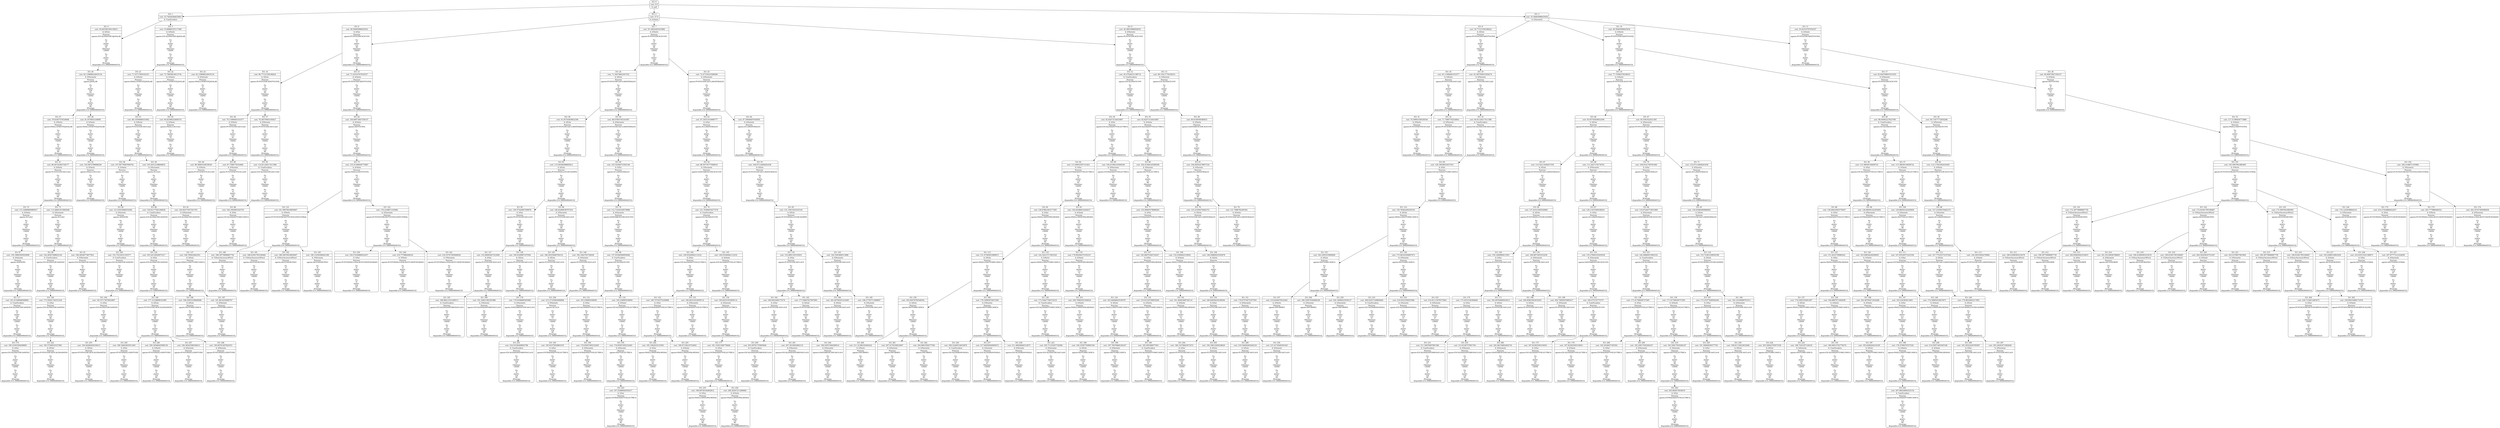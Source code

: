 digraph g {
node [shape = Mrecord];
nodo0[label="{EO: 0|cost: 0.0|A: null}"]
nodo1[label="{EO: 1|cost: 25.74456264653803|A: UsarEscalera}"]
nodo4[label="{EO: 4|cost: 50.843582160130815|A: IrEste|Posicion\nagente:ESCALERACERCAJAVALAB\n\nEn\nel\npunto:\n128\n64\n2
Destino:\nCIDISI\n\nEn\nel\npunto:\n124\n60\n3
Energia\ndisponible:214.39668498440332
}"]
nodo20[label="{EO: 20|cost: 62.129898224935154|A: IrNoroeste|Posicion\nagente:JAVALAB\n\nEn\nel\npunto:\n128\n63\n2
Destino:\nCIDISI\n\nEn\nel\npunto:\n124\n60\n3
Energia\ndisponible:214.39668498440332
}"]
nodo27[label="{EO: 27|cost: 79.81847576538466|A: IrNorte|Posicion\nagente:PASILLOFRENTEJAVALAB\n\nEn\nel\npunto:\n131\n64\n2
Destino:\nCIDISI\n\nEn\nel\npunto:\n124\n60\n3
Energia\ndisponible:214.39668498440332
}"]
nodo51[label="{EO: 51|cost: 96.40724383729177|A: IrNorte|Posicion\nagente:PUNTOCERCAAULA22\n\nEn\nel\npunto:\n136\n64\n2
Destino:\nCIDISI\n\nEn\nel\npunto:\n124\n60\n3
Energia\ndisponible:214.39668498440332
}"]
nodo72[label="{EO: 72|cost: 115.32899804985817|A: IrOeste|Posicion\nagente:AULA22\n\nEn\nel\npunto:\n138\n63\n2
Destino:\nCIDISI\n\nEn\nel\npunto:\n124\n60\n3
Energia\ndisponible:214.39668498440332
}"]
nodo97[label="{EO: 97|cost: 130.19683565930498|A: IrSureste|Posicion\nagente:ANEXOISI\n\nEn\nel\npunto:\n137\n67\n2
Destino:\nCIDISI\n\nEn\nel\npunto:\n124\n60\n3
Energia\ndisponible:214.39668498440332
}"]
nodo117[label="{EO: 117|cost: 161.01348948569694|A: UsarEscalera|Posicion\nagente:ESCALERACERCAANEXO\n\nEn\nel\npunto:\n136\n66\n2
Destino:\nCIDISI\n\nEn\nel\npunto:\n124\n60\n3
Energia\ndisponible:214.39668498440332
}"]
nodo179[label="{EO: 179|cost: 190.23303394298983|A: IrSur|Posicion\nagente:ESCALERACERCAANEXO\n\nEn\nel\npunto:\n133\n66\n3
Destino:\nCIDISI\n\nEn\nel\npunto:\n124\n60\n3
Energia\ndisponible:214.39668498440332
}"]

nodo117 -> nodo179;

nodo97 -> nodo117;

nodo72 -> nodo97;

nodo51 -> nodo72;
nodo73[label="{EO: 73|cost: 113.46641915982948|A: IrSuroeste|Posicion\nagente:AULA22\n\nEn\nel\npunto:\n138\n63\n2
Destino:\nCIDISI\n\nEn\nel\npunto:\n124\n60\n3
Energia\ndisponible:214.39668498440332
}"]
nodo90[label="{EO: 90|cost: 144.28307298622144|A: UsarEscalera|Posicion\nagente:ESCALERACERCAANEXO\n\nEn\nel\npunto:\n136\n66\n2
Destino:\nCIDISI\n\nEn\nel\npunto:\n124\n60\n3
Energia\ndisponible:214.39668498440332
}"]
nodo140[label="{EO: 140|cost: 173.50261744351434|A: IrSur|Posicion\nagente:ESCALERACERCAANEXO\n\nEn\nel\npunto:\n133\n66\n3
Destino:\nCIDISI\n\nEn\nel\npunto:\n124\n60\n3
Energia\ndisponible:214.39668498440332
}"]
nodo222[label="{EO: 222|cost: 185.57368525537981|A: IrEste|Posicion\nagente:PUNTOCERCAESCALERAANEXO\n\nEn\nel\npunto:\n131\n66\n3
Destino:\nCIDISI\n\nEn\nel\npunto:\n124\n60\n3
Energia\ndisponible:214.39668498440332
}"]

nodo140 -> nodo222;

nodo90 -> nodo140;

nodo73 -> nodo90;
nodo91[label="{EO: 91|cost: 148.26506774677821|A: IrNoroeste|Posicion\nagente:ESCALERACERCAANEXO\n\nEn\nel\npunto:\n136\n66\n2
Destino:\nCIDISI\n\nEn\nel\npunto:\n124\n60\n3
Energia\ndisponible:214.39668498440332
}"]

nodo73 -> nodo91;

nodo51 -> nodo73;

nodo27 -> nodo51;

nodo20 -> nodo27;
nodo28[label="{EO: 28|cost: 81.0578933338985|A: IrOeste|Posicion\nagente:PASILLOFRENTEJAVALAB\n\nEn\nel\npunto:\n131\n64\n2
Destino:\nCIDISI\n\nEn\nel\npunto:\n124\n60\n3
Energia\ndisponible:214.39668498440332
}"]
nodo52[label="{EO: 52|cost: 103.0872796998249|A: IrOeste|Posicion\nagente:PASILLOAULA21\n\nEn\nel\npunto:\n132\n70\n2
Destino:\nCIDISI\n\nEn\nel\npunto:\n124\n60\n3
Energia\ndisponible:214.39668498440332
}"]

nodo28 -> nodo52;

nodo20 -> nodo28;

nodo4 -> nodo20;

nodo1 -> nodo4;
nodo5[label="{EO: 5|cost: 53.86860105117399|A: IrNorte|Posicion\nagente:ESCALERACERCAJAVALAB\n\nEn\nel\npunto:\n128\n64\n2
Destino:\nCIDISI\n\nEn\nel\npunto:\n124\n60\n3
Energia\ndisponible:214.39668498440332
}"]
nodo21[label="{EO: 21|cost: 71.55717859162351|A: IrNorte|Posicion\nagente:PASILLOFRENTEJAVALAB\n\nEn\nel\npunto:\n131\n64\n2
Destino:\nCIDISI\n\nEn\nel\npunto:\n124\n60\n3
Energia\ndisponible:214.39668498440332
}"]
nodo41[label="{EO: 41|cost: 88.14594666353062|A: IrNorte|Posicion\nagente:PUNTOCERCAAULA22\n\nEn\nel\npunto:\n136\n64\n2
Destino:\nCIDISI\n\nEn\nel\npunto:\n124\n60\n3
Energia\ndisponible:214.39668498440332
}"]
nodo58[label="{EO: 58|cost: 107.06770087609702|A: IrOeste|Posicion\nagente:AULA22\n\nEn\nel\npunto:\n138\n63\n2
Destino:\nCIDISI\n\nEn\nel\npunto:\n124\n60\n3
Energia\ndisponible:214.39668498440332
}"]
nodo82[label="{EO: 82|cost: 121.93553848554382|A: IrSureste|Posicion\nagente:ANEXOISI\n\nEn\nel\npunto:\n137\n67\n2
Destino:\nCIDISI\n\nEn\nel\npunto:\n124\n60\n3
Energia\ndisponible:214.39668498440332
}"]
nodo106[label="{EO: 106|cost: 152.75219231193577|A: UsarEscalera|Posicion\nagente:ESCALERACERCAANEXO\n\nEn\nel\npunto:\n136\n66\n2
Destino:\nCIDISI\n\nEn\nel\npunto:\n124\n60\n3
Energia\ndisponible:214.39668498440332
}"]
nodo164[label="{EO: 164|cost: 181.97173676922867|A: IrSur|Posicion\nagente:ESCALERACERCAANEXO\n\nEn\nel\npunto:\n133\n66\n3
Destino:\nCIDISI\n\nEn\nel\npunto:\n124\n60\n3
Energia\ndisponible:214.39668498440332
}"]
nodo255[label="{EO: 255|cost: 194.04280458109415|A: IrEste|Posicion\nagente:PUNTOCERCAESCALERAANEXO\n\nEn\nel\npunto:\n131\n66\n3
Destino:\nCIDISI\n\nEn\nel\npunto:\n124\n60\n3
Energia\ndisponible:214.39668498440332
}"]

nodo164 -> nodo255;

nodo106 -> nodo164;

nodo82 -> nodo106;

nodo58 -> nodo82;

nodo41 -> nodo58;
nodo59[label="{EO: 59|cost: 105.20512198606832|A: IrSuroeste|Posicion\nagente:AULA22\n\nEn\nel\npunto:\n138\n63\n2
Destino:\nCIDISI\n\nEn\nel\npunto:\n124\n60\n3
Energia\ndisponible:214.39668498440332
}"]
nodo80[label="{EO: 80|cost: 136.02177581246028|A: UsarEscalera|Posicion\nagente:ESCALERACERCAANEXO\n\nEn\nel\npunto:\n136\n66\n2
Destino:\nCIDISI\n\nEn\nel\npunto:\n124\n60\n3
Energia\ndisponible:214.39668498440332
}"]
nodo124[label="{EO: 124|cost: 165.24132026975317|A: IrSur|Posicion\nagente:ESCALERACERCAANEXO\n\nEn\nel\npunto:\n133\n66\n3
Destino:\nCIDISI\n\nEn\nel\npunto:\n124\n60\n3
Energia\ndisponible:214.39668498440332
}"]
nodo192[label="{EO: 192|cost: 177.31238808161865|A: IrEste|Posicion\nagente:PUNTOCERCAESCALERAANEXO\n\nEn\nel\npunto:\n131\n66\n3
Destino:\nCIDISI\n\nEn\nel\npunto:\n124\n60\n3
Energia\ndisponible:214.39668498440332
}"]
nodo245[label="{EO: 245|cost: 188.54845605911845|A: IrSur|Posicion\nagente:PUNTOPASILLODEPTOISI\n\nEn\nel\npunto:\n131\n61\n3
Destino:\nCIDISI\n\nEn\nel\npunto:\n124\n60\n3
Energia\ndisponible:214.39668498440332
}"]

nodo192 -> nodo245;
nodo246[label="{EO: 246|cost: 200.34568445999156|A: IrNorte|Posicion\nagente:PUNTOPASILLODEPTOISI\n\nEn\nel\npunto:\n131\n61\n3
Destino:\nCIDISI\n\nEn\nel\npunto:\n124\n60\n3
Energia\ndisponible:214.39668498440332
}"]

nodo192 -> nodo246;
nodo247[label="{EO: 247|cost: 184.38345589348413|A: IrSureste|Posicion\nagente:PUNTOPASILLODEPTOISI\n\nEn\nel\npunto:\n131\n61\n3
Destino:\nCIDISI\n\nEn\nel\npunto:\n124\n60\n3
Energia\ndisponible:214.39668498440332
}"]

nodo192 -> nodo247;
nodo248[label="{EO: 248|cost: 190.96781497820353|A: IrNoreste|Posicion\nagente:PUNTOPASILLODEPTOISI\n\nEn\nel\npunto:\n131\n61\n3
Destino:\nCIDISI\n\nEn\nel\npunto:\n124\n60\n3
Energia\ndisponible:214.39668498440332
}"]

nodo192 -> nodo248;

nodo124 -> nodo192;

nodo80 -> nodo124;

nodo59 -> nodo80;
nodo81[label="{EO: 81|cost: 140.00377057301705|A: IrNoroeste|Posicion\nagente:ESCALERACERCAANEXO\n\nEn\nel\npunto:\n136\n66\n2
Destino:\nCIDISI\n\nEn\nel\npunto:\n124\n60\n3
Energia\ndisponible:214.39668498440332
}"]

nodo59 -> nodo81;

nodo41 -> nodo59;

nodo21 -> nodo41;

nodo5 -> nodo21;
nodo22[label="{EO: 22|cost: 72.79659616013734|A: IrOeste|Posicion\nagente:PASILLOFRENTEJAVALAB\n\nEn\nel\npunto:\n131\n64\n2
Destino:\nCIDISI\n\nEn\nel\npunto:\n124\n60\n3
Energia\ndisponible:214.39668498440332
}"]
nodo45[label="{EO: 45|cost: 94.82598252606374|A: IrOeste|Posicion\nagente:PASILLOAULA21\n\nEn\nel\npunto:\n132\n70\n2
Destino:\nCIDISI\n\nEn\nel\npunto:\n124\n60\n3
Energia\ndisponible:214.39668498440332
}"]

nodo22 -> nodo45;

nodo5 -> nodo22;
nodo23[label="{EO: 23|cost: 62.129898224935154|A: IrSureste|Posicion\nagente:PASILLOFRENTEJAVALAB\n\nEn\nel\npunto:\n131\n64\n2
Destino:\nCIDISI\n\nEn\nel\npunto:\n124\n60\n3
Energia\ndisponible:214.39668498440332
}"]

nodo5 -> nodo23;

nodo1 -> nodo5;

nodo0 -> nodo1;
nodo2[label="{EO: 2|cost: 27.0|A: IrOeste}"]
nodo6[label="{EO: 6|cost: 49.56465996625054|A: IrSur|Posicion\nagente:PUNTOCERCACECOVI\n\nEn\nel\npunto:\n121\n66\n1
Destino:\nCIDISI\n\nEn\nel\npunto:\n124\n60\n3
Energia\ndisponible:214.39668498440332
}"]
nodo14[label="{EO: 14|cost: 66.77121558198424|A: IrEste|Posicion\nagente:PUNTOCERCADEPTOCIVIL\n\nEn\nel\npunto:\n112\n66\n1
Destino:\nCIDISI\n\nEn\nel\npunto:\n124\n60\n3
Energia\ndisponible:214.39668498440332
}"]
nodo36[label="{EO: 36|cost: 79.11968481033377|A: IrNorte|Posicion\nagente:PUNTOCERCAAULA20\n\nEn\nel\npunto:\n112\n61\n1
Destino:\nCIDISI\n\nEn\nel\npunto:\n124\n60\n3
Energia\ndisponible:214.39668498440332
}"]
nodo48[label="{EO: 48|cost: 86.59691038538543|A: IrNorte|Posicion\nagente:PUNTOFRENTEAULA20\n\nEn\nel\npunto:\n117\n61\n1
Destino:\nCIDISI\n\nEn\nel\npunto:\n124\n60\n3
Energia\ndisponible:214.39668498440332
}"]

nodo36 -> nodo48;
nodo49[label="{EO: 49|cost: 87.7588770252664|A: IrNoreste|Posicion\nagente:PUNTOFRENTEAULA20\n\nEn\nel\npunto:\n117\n61\n1
Destino:\nCIDISI\n\nEn\nel\npunto:\n124\n60\n3
Energia\ndisponible:214.39668498440332
}"]

nodo36 -> nodo49;

nodo14 -> nodo36;
nodo37[label="{EO: 37|cost: 79.36576903185627|A: IrNoreste|Posicion\nagente:PUNTOCERCAAULA20\n\nEn\nel\npunto:\n112\n61\n1
Destino:\nCIDISI\n\nEn\nel\npunto:\n124\n60\n3
Energia\ndisponible:214.39668498440332
}"]
nodo50[label="{EO: 50|cost: 110.81129217411588|A: UsarEscalera|Posicion\nagente:ESCALERACERCAAULA20\n\nEn\nel\npunto:\n113\n60\n1
Destino:\nCIDISI\n\nEn\nel\npunto:\n124\n60\n3
Energia\ndisponible:214.39668498440332
}"]
nodo86[label="{EO: 86|cost: 144.1903803343755|A: IrSur|Posicion\nagente:ESCALERADEPTOMECANICA\n\nEn\nel\npunto:\n113\n61\n0
Destino:\nCIDISI\n\nEn\nel\npunto:\n124\n60\n3
Energia\ndisponible:214.39668498440332
}"]
nodo137[label="{EO: 137|cost: 166.785622842501|A: IrEste|Posicion\nagente:PASILLODEPTOMECANICA\n\nEn\nel\npunto:\n111\n61\n0
Destino:\nCIDISI\n\nEn\nel\npunto:\n124\n60\n3
Energia\ndisponible:214.39668498440332
}"]
nodo196[label="{EO: 196|cost: 198.25653339608488|A: IrEste|Posicion\nagente:DEPTOMECANICA\n\nEn\nel\npunto:\n110\n54\n0
Destino:\nCIDISI\n\nEn\nel\npunto:\n124\n60\n3
Energia\ndisponible:214.39668498440332
}"]

nodo137 -> nodo196;
nodo197[label="{EO: 197|cost: 191.4814250489747|A: IrNoreste|Posicion\nagente:DEPTOMECANICA\n\nEn\nel\npunto:\n110\n54\n0
Destino:\nCIDISI\n\nEn\nel\npunto:\n124\n60\n3
Energia\ndisponible:214.39668498440332
}"]

nodo137 -> nodo197;

nodo86 -> nodo137;

nodo50 -> nodo86;

nodo37 -> nodo50;

nodo14 -> nodo37;

nodo6 -> nodo14;
nodo15[label="{EO: 15|cost: 71.81010767932557|A: IrOeste|Posicion\nagente:PUNTOCERCADEPTOCIVIL\n\nEn\nel\npunto:\n112\n66\n1
Destino:\nCIDISI\n\nEn\nel\npunto:\n124\n60\n3
Energia\ndisponible:214.39668498440332
}"]
nodo42[label="{EO: 42|cost: 100.60673647359147|A: IrOeste|Posicion\nagente:DEPTOCIVIL\n\nEn\nel\npunto:\n111\n71\n1
Destino:\nCIDISI\n\nEn\nel\npunto:\n124\n60\n3
Energia\ndisponible:214.39668498440332
}"]
nodo75[label="{EO: 75|cost: 133.51398456773887|A: IrOeste|Posicion\nagente:PASILLODEPTOCIVIL\n\nEn\nel\npunto:\n112\n78\n1
Destino:\nCIDISI\n\nEn\nel\npunto:\n124\n60\n3
Energia\ndisponible:214.39668498440332
}"]
nodo121[label="{EO: 121|cost: 161.59079418854947|A: IrNorte|Posicion\nagente:PUNTOENTREDEPTOCIVILEINDUSTRIAL\n\nEn\nel\npunto:\n112\n84\n1
Destino:\nCIDISI\n\nEn\nel\npunto:\n124\n60\n3
Energia\ndisponible:214.39668498440332
}"]
nodo180[label="{EO: 180|cost: 188.39776998967736|A: UtilizarAscensorAPiso2|Posicion\nagente:ASCENSOR1PISO\n\nEn\nel\npunto:\n114\n84\n1
Destino:\nCIDISI\n\nEn\nel\npunto:\n124\n60\n3
Energia\ndisponible:214.39668498440332
}"]

nodo121 -> nodo180;
nodo181[label="{EO: 181|cost: 188.61001785106484|A: UtilizarAscensorAPiso2|Posicion\nagente:ASCENSOR1PISO\n\nEn\nel\npunto:\n114\n84\n1
Destino:\nCIDISI\n\nEn\nel\npunto:\n124\n60\n3
Energia\ndisponible:214.39668498440332
}"]

nodo121 -> nodo181;
nodo182[label="{EO: 182|cost: 188.59079418854947|A: UtilizarAscensorAPiso3|Posicion\nagente:ASCENSOR1PISO\n\nEn\nel\npunto:\n114\n84\n1
Destino:\nCIDISI\n\nEn\nel\npunto:\n124\n60\n3
Energia\ndisponible:214.39668498440332
}"]

nodo121 -> nodo182;
nodo183[label="{EO: 183|cost: 190.12259398442188|A: IrNoroeste|Posicion\nagente:ASCENSOR1PISO\n\nEn\nel\npunto:\n114\n84\n1
Destino:\nCIDISI\n\nEn\nel\npunto:\n124\n60\n3
Energia\ndisponible:214.39668498440332
}"]

nodo121 -> nodo183;

nodo75 -> nodo121;
nodo122[label="{EO: 122|cost: 176.2148671105982|A: IrSuroeste|Posicion\nagente:PUNTOENTREDEPTOCIVILEINDUSTRIAL\n\nEn\nel\npunto:\n112\n84\n1
Destino:\nCIDISI\n\nEn\nel\npunto:\n124\n60\n3
Energia\ndisponible:214.39668498440332
}"]
nodo239[label="{EO: 239|cost: 230.27434880022437|A: IrSur|Posicion\nagente:PUNTOPASILLOSALAESTUDIOPOSGRADO\n\nEn\nel\npunto:\n103\n86\n1
Destino:\nCIDISI\n\nEn\nel\npunto:\n124\n60\n3
Energia\ndisponible:214.39668498440332
}"]

nodo122 -> nodo239;
nodo240[label="{EO: 240|cost: 219.777886448352|A: IrNorte|Posicion\nagente:PUNTOPASILLOSALAESTUDIOPOSGRADO\n\nEn\nel\npunto:\n103\n86\n1
Destino:\nCIDISI\n\nEn\nel\npunto:\n124\n60\n3
Energia\ndisponible:214.39668498440332
}"]

nodo122 -> nodo240;
nodo241[label="{EO: 241|cost: 218.35747365946838|A: IrNoroeste|Posicion\nagente:PUNTOPASILLOSALAESTUDIOPOSGRADO\n\nEn\nel\npunto:\n103\n86\n1
Destino:\nCIDISI\n\nEn\nel\npunto:\n124\n60\n3
Energia\ndisponible:214.39668498440332
}"]

nodo122 -> nodo241;

nodo75 -> nodo122;

nodo42 -> nodo75;

nodo15 -> nodo42;

nodo6 -> nodo15;

nodo2 -> nodo6;
nodo7[label="{EO: 7|cost: 55.18624281633882|A: IrNorte|Posicion\nagente:PUNTOCERCACECOVI\n\nEn\nel\npunto:\n121\n66\n1
Destino:\nCIDISI\n\nEn\nel\npunto:\n124\n60\n3
Energia\ndisponible:214.39668498440332
}"]
nodo24[label="{EO: 24|cost: 71.39279843207252|A: IrEste|Posicion\nagente:PUNTOCERCAAULAMATERIALES\n\nEn\nel\npunto:\n136\n65\n1
Destino:\nCIDISI\n\nEn\nel\npunto:\n124\n60\n3
Energia\ndisponible:214.39668498440332
}"]
nodo39[label="{EO: 39|cost: 91.95745839832306|A: IrEste|Posicion\nagente:PUNTOCERCAAULAMATERIALES\n\nEn\nel\npunto:\n136\n61\n1
Destino:\nCIDISI\n\nEn\nel\npunto:\n124\n60\n3
Energia\ndisponible:214.39668498440332
}"]
nodo63[label="{EO: 63|cost: 115.04546588895812|A: IrEste|Posicion\nagente:PUNTOPASILLOCERCAGIMNI\n\nEn\nel\npunto:\n136\n54\n1
Destino:\nCIDISI\n\nEn\nel\npunto:\n124\n60\n3
Energia\ndisponible:214.39668498440332
}"]
nodo95[label="{EO: 95|cost: 136.57542997509978|A: IrSur|Posicion\nagente:PUNTOCERCAAULA19\n\nEn\nel\npunto:\n136\n48\n1
Destino:\nCIDISI\n\nEn\nel\npunto:\n124\n60\n3
Energia\ndisponible:214.39668498440332
}"]
nodo127[label="{EO: 127|cost: 152.89065407323406|A: IrSur|Posicion\nagente:PUNTOCERCAAULA19\n\nEn\nel\npunto:\n127\n48\n1
Destino:\nCIDISI\n\nEn\nel\npunto:\n124\n60\n3
Energia\ndisponible:214.39668498440332
}"]
nodo165[label="{EO: 165|cost: 188.98413101266513|A: UsarEscalera|Posicion\nagente:ESCALERASANITARIOSAULA19\n\nEn\nel\npunto:\n124\n47\n1
Destino:\nCIDISI\n\nEn\nel\npunto:\n124\n60\n3
Energia\ndisponible:214.39668498440332
}"]

nodo127 -> nodo165;
nodo166[label="{EO: 166|cost: 191.24821382391988|A: IrNoreste|Posicion\nagente:ESCALERASANITARIOSAULA19\n\nEn\nel\npunto:\n124\n47\n1
Destino:\nCIDISI\n\nEn\nel\npunto:\n124\n60\n3
Energia\ndisponible:214.39668498440332
}"]

nodo127 -> nodo166;

nodo95 -> nodo127;
nodo128[label="{EO: 128|cost: 160.9329897257856|A: IrEste|Posicion\nagente:PUNTOCERCAAULA19\n\nEn\nel\npunto:\n127\n48\n1
Destino:\nCIDISI\n\nEn\nel\npunto:\n124\n60\n3
Energia\ndisponible:214.39668498440332
}"]
nodo178[label="{EO: 178|cost: 179.9168880585968|A: IrSuroeste|Posicion\nagente:SANITARIOSCERCAAULA19\n\nEn\nel\npunto:\n127\n42\n1
Destino:\nCIDISI\n\nEn\nel\npunto:\n124\n60\n3
Energia\ndisponible:214.39668498440332
}"]
nodo252[label="{EO: 252|cost: 216.01036499802788|A: UsarEscalera|Posicion\nagente:ESCALERASANITARIOSAULA19\n\nEn\nel\npunto:\n124\n47\n1
Destino:\nCIDISI\n\nEn\nel\npunto:\n124\n60\n3
Energia\ndisponible:214.39668498440332
}"]

nodo178 -> nodo252;

nodo128 -> nodo178;

nodo95 -> nodo128;

nodo63 -> nodo95;
nodo96[label="{EO: 96|cost: 146.42266038707524|A: IrNoroeste|Posicion\nagente:PUNTOCERCAAULA19\n\nEn\nel\npunto:\n136\n48\n1
Destino:\nCIDISI\n\nEn\nel\npunto:\n124\n60\n3
Energia\ndisponible:214.39668498440332
}"]
nodo145[label="{EO: 145|cost: 186.29335846794152|A: IrEste|Posicion\nagente:PUNTOCERCAAULA19\n\nEn\nel\npunto:\n142\n44\n1
Destino:\nCIDISI\n\nEn\nel\npunto:\n124\n60\n3
Energia\ndisponible:214.39668498440332
}"]

nodo96 -> nodo145;
nodo146[label="{EO: 146|cost: 182.1642705726036|A: IrSureste|Posicion\nagente:PUNTOCERCAAULA19\n\nEn\nel\npunto:\n142\n44\n1
Destino:\nCIDISI\n\nEn\nel\npunto:\n124\n60\n3
Energia\ndisponible:214.39668498440332
}"]
nodo256[label="{EO: 256|cost: 215.27103663096966|A: IrNoreste|Posicion\nagente:AULA19\n\nEn\nel\npunto:\n141\n37\n1
Destino:\nCIDISI\n\nEn\nel\npunto:\n124\n60\n3
Energia\ndisponible:214.39668498440332
}"]

nodo146 -> nodo256;

nodo96 -> nodo146;

nodo63 -> nodo96;

nodo39 -> nodo63;

nodo24 -> nodo39;
nodo40[label="{EO: 40|cost: 88.67805785161967|A: IrNoroeste|Posicion\nagente:PUNTOCERCAAULAMATERIALES\n\nEn\nel\npunto:\n136\n61\n1
Destino:\nCIDISI\n\nEn\nel\npunto:\n124\n60\n3
Energia\ndisponible:214.39668498440332
}"]
nodo60[label="{EO: 60|cost: 103.55206572563148|A: IrSur|Posicion\nagente:AULAMATERIALES\n\nEn\nel\npunto:\n138\n63\n1
Destino:\nCIDISI\n\nEn\nel\npunto:\n124\n60\n3
Energia\ndisponible:214.39668498440332
}"]
nodo76[label="{EO: 76|cost: 112.71434338579986|A: IrSuroeste|Posicion\nagente:SANITARIOSCERCACECOVI\n\nEn\nel\npunto:\n131\n63\n1
Destino:\nCIDISI\n\nEn\nel\npunto:\n124\n60\n3
Energia\ndisponible:214.39668498440332
}"]
nodo89[label="{EO: 89|cost: 137.91049580850648|A: UsarEscalera|Posicion\nagente:ESCALERACECOVI\n\nEn\nel\npunto:\n128\n64\n1
Destino:\nCIDISI\n\nEn\nel\npunto:\n124\n60\n3
Energia\ndisponible:214.39668498440332
}"]
nodo131[label="{EO: 131|cost: 165.258965036856|A: IrSur|Posicion\nagente:ESCALERADEPTOELECTRICA\n\nEn\nel\npunto:\n121\n63\n0
Destino:\nCIDISI\n\nEn\nel\npunto:\n124\n60\n3
Energia\ndisponible:214.39668498440332
}"]
nodo193[label="{EO: 193|cost: 185.93375936803335|A: IrSur|Posicion\nagente:ENTRADADEPTOELECTRICA\n\nEn\nel\npunto:\n118\n63\n0
Destino:\nCIDISI\n\nEn\nel\npunto:\n124\n60\n3
Energia\ndisponible:214.39668498440332
}"]

nodo131 -> nodo193;
nodo194[label="{EO: 194|cost: 176.85007495232483|A: IrNoroeste|Posicion\nagente:ENTRADADEPTOELECTRICA\n\nEn\nel\npunto:\n118\n63\n0
Destino:\nCIDISI\n\nEn\nel\npunto:\n124\n60\n3
Energia\ndisponible:214.39668498440332
}"]

nodo131 -> nodo194;

nodo89 -> nodo131;
nodo132[label="{EO: 132|cost: 165.258965036856|A: IrOeste|Posicion\nagente:ESCALERADEPTOELECTRICA\n\nEn\nel\npunto:\n121\n63\n0
Destino:\nCIDISI\n\nEn\nel\npunto:\n124\n60\n3
Energia\ndisponible:214.39668498440332
}"]
nodo195[label="{EO: 195|cost: 176.85007495232483|A: IrSureste|Posicion\nagente:DEPTOELECTRICA\n\nEn\nel\npunto:\n121\n66\n0
Destino:\nCIDISI\n\nEn\nel\npunto:\n124\n60\n3
Energia\ndisponible:214.39668498440332
}"]
nodo243[label="{EO: 243|cost: 197.52486928350217|A: IrSur|Posicion\nagente:ENTRADADEPTOELECTRICA\n\nEn\nel\npunto:\n118\n63\n0
Destino:\nCIDISI\n\nEn\nel\npunto:\n124\n60\n3
Energia\ndisponible:214.39668498440332
}"]

nodo195 -> nodo243;

nodo132 -> nodo195;

nodo89 -> nodo132;

nodo76 -> nodo89;

nodo60 -> nodo76;

nodo40 -> nodo60;

nodo24 -> nodo40;

nodo7 -> nodo24;
nodo25[label="{EO: 25|cost: 72.47150223588596|A: IrNoroeste|Posicion\nagente:PUNTOCERCAAULAMATERIALES\n\nEn\nel\npunto:\n136\n65\n1
Destino:\nCIDISI\n\nEn\nel\npunto:\n124\n60\n3
Energia\ndisponible:214.39668498440332
}"]
nodo43[label="{EO: 43|cost: 87.34551010989777|A: IrSur|Posicion\nagente:AULAMATERIALES\n\nEn\nel\npunto:\n138\n63\n1
Destino:\nCIDISI\n\nEn\nel\npunto:\n124\n60\n3
Energia\ndisponible:214.39668498440332
}"]
nodo54[label="{EO: 54|cost: 96.50778777006616|A: IrSuroeste|Posicion\nagente:SANITARIOSCERCACECOVI\n\nEn\nel\npunto:\n131\n63\n1
Destino:\nCIDISI\n\nEn\nel\npunto:\n124\n60\n3
Energia\ndisponible:214.39668498440332
}"]
nodo74[label="{EO: 74|cost: 121.70394019277279|A: UsarEscalera|Posicion\nagente:ESCALERACECOVI\n\nEn\nel\npunto:\n128\n64\n1
Destino:\nCIDISI\n\nEn\nel\npunto:\n124\n60\n3
Energia\ndisponible:214.39668498440332
}"]
nodo104[label="{EO: 104|cost: 149.05240942112232|A: IrSur|Posicion\nagente:ESCALERADEPTOELECTRICA\n\nEn\nel\npunto:\n121\n63\n0
Destino:\nCIDISI\n\nEn\nel\npunto:\n124\n60\n3
Energia\ndisponible:214.39668498440332
}"]
nodo152[label="{EO: 152|cost: 169.72720375229966|A: IrSur|Posicion\nagente:ENTRADADEPTOELECTRICA\n\nEn\nel\npunto:\n118\n63\n0
Destino:\nCIDISI\n\nEn\nel\npunto:\n124\n60\n3
Energia\ndisponible:214.39668498440332
}"]
nodo202[label="{EO: 202|cost: 185.1062919125593|A: IrSur|Posicion\nagente:PASILLOPATIOPALMERAS\n\nEn\nel\npunto:\n111\n63\n0
Destino:\nCIDISI\n\nEn\nel\npunto:\n124\n60\n3
Energia\ndisponible:214.39668498440332
}"]

nodo152 -> nodo202;
nodo203[label="{EO: 203|cost: 196.67156219722602|A: IrOeste|Posicion\nagente:PASILLOPATIOPALMERAS\n\nEn\nel\npunto:\n111\n63\n0
Destino:\nCIDISI\n\nEn\nel\npunto:\n124\n60\n3
Energia\ndisponible:214.39668498440332
}"]

nodo152 -> nodo203;

nodo104 -> nodo152;
nodo153[label="{EO: 153|cost: 160.64351933659114|A: IrNoroeste|Posicion\nagente:ENTRADADEPTOELECTRICA\n\nEn\nel\npunto:\n118\n63\n0
Destino:\nCIDISI\n\nEn\nel\npunto:\n124\n60\n3
Energia\ndisponible:214.39668498440332
}"]

nodo104 -> nodo153;

nodo74 -> nodo104;
nodo105[label="{EO: 105|cost: 149.05240942112232|A: IrOeste|Posicion\nagente:ESCALERADEPTOELECTRICA\n\nEn\nel\npunto:\n121\n63\n0
Destino:\nCIDISI\n\nEn\nel\npunto:\n124\n60\n3
Energia\ndisponible:214.39668498440332
}"]
nodo154[label="{EO: 154|cost: 160.64351933659114|A: IrSureste|Posicion\nagente:DEPTOELECTRICA\n\nEn\nel\npunto:\n121\n66\n0
Destino:\nCIDISI\n\nEn\nel\npunto:\n124\n60\n3
Energia\ndisponible:214.39668498440332
}"]
nodo177[label="{EO: 177|cost: 181.31831366776848|A: IrSur|Posicion\nagente:ENTRADADEPTOELECTRICA\n\nEn\nel\npunto:\n118\n63\n0
Destino:\nCIDISI\n\nEn\nel\npunto:\n124\n60\n3
Energia\ndisponible:214.39668498440332
}"]
nodo253[label="{EO: 253|cost: 196.69740182802812|A: IrSur|Posicion\nagente:PASILLOPATIOPALMERAS\n\nEn\nel\npunto:\n111\n63\n0
Destino:\nCIDISI\n\nEn\nel\npunto:\n124\n60\n3
Energia\ndisponible:214.39668498440332
}"]

nodo177 -> nodo253;
nodo254[label="{EO: 254|cost: 208.26267211269484|A: IrOeste|Posicion\nagente:PASILLOPATIOPALMERAS\n\nEn\nel\npunto:\n111\n63\n0
Destino:\nCIDISI\n\nEn\nel\npunto:\n124\n60\n3
Energia\ndisponible:214.39668498440332
}"]

nodo177 -> nodo254;

nodo154 -> nodo177;

nodo105 -> nodo154;

nodo74 -> nodo105;

nodo54 -> nodo74;

nodo43 -> nodo54;

nodo25 -> nodo43;
nodo44[label="{EO: 44|cost: 87.50648497636585|A: IrSureste|Posicion\nagente:AULAMATERIALES\n\nEn\nel\npunto:\n138\n63\n1
Destino:\nCIDISI\n\nEn\nel\npunto:\n124\n60\n3
Energia\ndisponible:214.39668498440332
}"]
nodo55[label="{EO: 55|cost: 108.07114494261639|A: IrEste|Posicion\nagente:PUNTOCERCAAULAMATERIALES\n\nEn\nel\npunto:\n136\n61\n1
Destino:\nCIDISI\n\nEn\nel\npunto:\n124\n60\n3
Energia\ndisponible:214.39668498440332
}"]
nodo83[label="{EO: 83|cost: 131.15915243325145|A: IrEste|Posicion\nagente:PUNTOPASILLOCERCAGIMNI\n\nEn\nel\npunto:\n136\n54\n1
Destino:\nCIDISI\n\nEn\nel\npunto:\n124\n60\n3
Energia\ndisponible:214.39668498440332
}"]
nodo119[label="{EO: 119|cost: 152.6891165193931|A: IrSur|Posicion\nagente:PUNTOCERCAAULA19\n\nEn\nel\npunto:\n136\n48\n1
Destino:\nCIDISI\n\nEn\nel\npunto:\n124\n60\n3
Energia\ndisponible:214.39668498440332
}"]
nodo162[label="{EO: 162|cost: 169.0043406175274|A: IrSur|Posicion\nagente:PUNTOCERCAAULA19\n\nEn\nel\npunto:\n127\n48\n1
Destino:\nCIDISI\n\nEn\nel\npunto:\n124\n60\n3
Energia\ndisponible:214.39668498440332
}"]
nodo200[label="{EO: 200|cost: 205.09781755695846|A: UsarEscalera|Posicion\nagente:ESCALERASANITARIOSAULA19\n\nEn\nel\npunto:\n124\n47\n1
Destino:\nCIDISI\n\nEn\nel\npunto:\n124\n60\n3
Energia\ndisponible:214.39668498440332
}"]

nodo162 -> nodo200;
nodo201[label="{EO: 201|cost: 207.3619003682132|A: IrNoreste|Posicion\nagente:ESCALERASANITARIOSAULA19\n\nEn\nel\npunto:\n124\n47\n1
Destino:\nCIDISI\n\nEn\nel\npunto:\n124\n60\n3
Energia\ndisponible:214.39668498440332
}"]

nodo162 -> nodo201;

nodo119 -> nodo162;
nodo163[label="{EO: 163|cost: 177.04667627007893|A: IrEste|Posicion\nagente:PUNTOCERCAAULA19\n\nEn\nel\npunto:\n127\n48\n1
Destino:\nCIDISI\n\nEn\nel\npunto:\n124\n60\n3
Energia\ndisponible:214.39668498440332
}"]
nodo244[label="{EO: 244|cost: 196.03057460289014|A: IrSuroeste|Posicion\nagente:SANITARIOSCERCAAULA19\n\nEn\nel\npunto:\n127\n42\n1
Destino:\nCIDISI\n\nEn\nel\npunto:\n124\n60\n3
Energia\ndisponible:214.39668498440332
}"]

nodo163 -> nodo244;

nodo119 -> nodo163;

nodo83 -> nodo119;
nodo120[label="{EO: 120|cost: 162.5363469313686|A: IrNoroeste|Posicion\nagente:PUNTOCERCAAULA19\n\nEn\nel\npunto:\n136\n48\n1
Destino:\nCIDISI\n\nEn\nel\npunto:\n124\n60\n3
Energia\ndisponible:214.39668498440332
}"]
nodo184[label="{EO: 184|cost: 202.40704501223485|A: IrEste|Posicion\nagente:PUNTOCERCAAULA19\n\nEn\nel\npunto:\n142\n44\n1
Destino:\nCIDISI\n\nEn\nel\npunto:\n124\n60\n3
Energia\ndisponible:214.39668498440332
}"]

nodo120 -> nodo184;
nodo185[label="{EO: 185|cost: 198.27795711689697|A: IrSureste|Posicion\nagente:PUNTOCERCAAULA19\n\nEn\nel\npunto:\n142\n44\n1
Destino:\nCIDISI\n\nEn\nel\npunto:\n124\n60\n3
Energia\ndisponible:214.39668498440332
}"]

nodo120 -> nodo185;

nodo83 -> nodo120;

nodo55 -> nodo83;

nodo44 -> nodo55;

nodo25 -> nodo44;

nodo7 -> nodo25;

nodo2 -> nodo7;
nodo8[label="{EO: 8|cost: 40.28010988928052|A: IrNoreste|Posicion\nagente:PUNTOCERCACECOVI\n\nEn\nel\npunto:\n121\n66\n1
Destino:\nCIDISI\n\nEn\nel\npunto:\n124\n60\n3
Energia\ndisponible:214.39668498440332
}"]
nodo12[label="{EO: 12|cost: 65.47626231198714|A: UsarEscalera|Posicion\nagente:ESCALERACECOVI\n\nEn\nel\npunto:\n128\n64\n1
Destino:\nCIDISI\n\nEn\nel\npunto:\n124\n60\n3
Energia\ndisponible:214.39668498440332
}"]
nodo34[label="{EO: 34|cost: 92.82473154033667|A: IrSur|Posicion\nagente:ESCALERADEPTOELECTRICA\n\nEn\nel\npunto:\n121\n63\n0
Destino:\nCIDISI\n\nEn\nel\npunto:\n124\n60\n3
Energia\ndisponible:214.39668498440332
}"]
nodo64[label="{EO: 64|cost: 113.49952587151401|A: IrSur|Posicion\nagente:ENTRADADEPTOELECTRICA\n\nEn\nel\npunto:\n118\n63\n0
Destino:\nCIDISI\n\nEn\nel\npunto:\n124\n60\n3
Energia\ndisponible:214.39668498440332
}"]
nodo92[label="{EO: 92|cost: 128.87861403177365|A: IrSur|Posicion\nagente:PASILLOPATIOPALMERAS\n\nEn\nel\npunto:\n111\n63\n0
Destino:\nCIDISI\n\nEn\nel\npunto:\n124\n60\n3
Energia\ndisponible:214.39668498440332
}"]
nodo115[label="{EO: 115|cost: 151.47385653989915|A: IrEste|Posicion\nagente:PASILLODEPTOMECANICA\n\nEn\nel\npunto:\n111\n61\n0
Destino:\nCIDISI\n\nEn\nel\npunto:\n124\n60\n3
Energia\ndisponible:214.39668498440332
}"]
nodo159[label="{EO: 159|cost: 182.94476709348302|A: IrEste|Posicion\nagente:DEPTOMECANICA\n\nEn\nel\npunto:\n110\n54\n0
Destino:\nCIDISI\n\nEn\nel\npunto:\n124\n60\n3
Energia\ndisponible:214.39668498440332
}"]
nodo260[label="{EO: 260|cost: 211.31288162064422|A: IrNorte|Posicion\nagente:INFORMES\n\nEn\nel\npunto:\n110\n44\n0
Destino:\nCIDISI\n\nEn\nel\npunto:\n124\n60\n3
Energia\ndisponible:214.39668498440332
}"]

nodo159 -> nodo260;
nodo261[label="{EO: 261|cost: 207.0178100623607|A: IrNoreste|Posicion\nagente:INFORMES\n\nEn\nel\npunto:\n110\n44\n0
Destino:\nCIDISI\n\nEn\nel\npunto:\n124\n60\n3
Energia\ndisponible:214.39668498440332
}"]

nodo159 -> nodo261;
nodo262[label="{EO: 262|cost: 204.8691959277594|A: IrNoroeste|Posicion\nagente:INFORMES\n\nEn\nel\npunto:\n110\n44\n0
Destino:\nCIDISI\n\nEn\nel\npunto:\n124\n60\n3
Energia\ndisponible:214.39668498440332
}"]

nodo159 -> nodo262;

nodo115 -> nodo159;
nodo160[label="{EO: 160|cost: 176.16965874637285|A: IrNoreste|Posicion\nagente:DEPTOMECANICA\n\nEn\nel\npunto:\n110\n54\n0
Destino:\nCIDISI\n\nEn\nel\npunto:\n124\n60\n3
Energia\ndisponible:214.39668498440332
}"]
nodo236[label="{EO: 236|cost: 209.32260518433876|A: UsarEscalera|Posicion\nagente:ESCALERABANOSHALL\n\nEn\nel\npunto:\n115\n47\n0
Destino:\nCIDISI\n\nEn\nel\npunto:\n124\n60\n3
Energia\ndisponible:214.39668498440332
}"]

nodo160 -> nodo236;
nodo237[label="{EO: 237|cost: 217.64056929995672|A: IrSureste|Posicion\nagente:ESCALERABANOSHALL\n\nEn\nel\npunto:\n115\n47\n0
Destino:\nCIDISI\n\nEn\nel\npunto:\n124\n60\n3
Energia\ndisponible:214.39668498440332
}"]

nodo160 -> nodo237;
nodo238[label="{EO: 238|cost: 211.49936846312875|A: IrNoreste|Posicion\nagente:ESCALERABANOSHALL\n\nEn\nel\npunto:\n115\n47\n0
Destino:\nCIDISI\n\nEn\nel\npunto:\n124\n60\n3
Energia\ndisponible:214.39668498440332
}"]

nodo160 -> nodo238;

nodo115 -> nodo160;

nodo92 -> nodo115;
nodo116[label="{EO: 116|cost: 142.32413717403324|A: IrNorte|Posicion\nagente:PASILLODEPTOMECANICA\n\nEn\nel\npunto:\n111\n61\n0
Destino:\nCIDISI\n\nEn\nel\npunto:\n124\n60\n3
Energia\ndisponible:214.39668498440332
}"]
nodo136[label="{EO: 136|cost: 173.50447706153219|A: UsarEscalera|Posicion\nagente:ESCALERADEPTOMECANICA\n\nEn\nel\npunto:\n113\n61\n0
Destino:\nCIDISI\n\nEn\nel\npunto:\n124\n60\n3
Energia\ndisponible:214.39668498440332
}"]
nodo223[label="{EO: 223|cost: 205.71103267726588|A: IrSuroeste|Posicion\nagente:ESCALERACERCAAULA20\n\nEn\nel\npunto:\n113\n60\n1
Destino:\nCIDISI\n\nEn\nel\npunto:\n124\n60\n3
Energia\ndisponible:214.39668498440332
}"]

nodo136 -> nodo223;

nodo116 -> nodo136;

nodo92 -> nodo116;

nodo64 -> nodo92;
nodo93[label="{EO: 93|cost: 140.44388431644037|A: IrOeste|Posicion\nagente:PASILLOPATIOPALMERAS\n\nEn\nel\npunto:\n111\n63\n0
Destino:\nCIDISI\n\nEn\nel\npunto:\n124\n60\n3
Energia\ndisponible:214.39668498440332
}"]
nodo133[label="{EO: 133|cost: 179.90294475193235|A: IrOeste|Posicion\nagente:PASILLOPATIOPALMERAS1\n\nEn\nel\npunto:\n111\n72\n0
Destino:\nCIDISI\n\nEn\nel\npunto:\n124\n60\n3
Energia\ndisponible:214.39668498440332
}"]
nodo251[label="{EO: 251|cost: 209.70992055306024|A: IrNorte|Posicion\nagente:PASILLOPATIOPALMERAS2\n\nEn\nel\npunto:\n111\n84\n0
Destino:\nCIDISI\n\nEn\nel\npunto:\n124\n60\n3
Energia\ndisponible:214.39668498440332
}"]

nodo133 -> nodo251;

nodo93 -> nodo133;

nodo64 -> nodo93;

nodo34 -> nodo64;
nodo65[label="{EO: 65|cost: 104.41584145580549|A: IrNoroeste|Posicion\nagente:ENTRADADEPTOELECTRICA\n\nEn\nel\npunto:\n118\n63\n0
Destino:\nCIDISI\n\nEn\nel\npunto:\n124\n60\n3
Energia\ndisponible:214.39668498440332
}"]

nodo34 -> nodo65;

nodo12 -> nodo34;
nodo35[label="{EO: 35|cost: 92.82473154033667|A: IrOeste|Posicion\nagente:ESCALERADEPTOELECTRICA\n\nEn\nel\npunto:\n121\n63\n0
Destino:\nCIDISI\n\nEn\nel\npunto:\n124\n60\n3
Energia\ndisponible:214.39668498440332
}"]
nodo66[label="{EO: 66|cost: 104.41584145580549|A: IrSureste|Posicion\nagente:DEPTOELECTRICA\n\nEn\nel\npunto:\n121\n66\n0
Destino:\nCIDISI\n\nEn\nel\npunto:\n124\n60\n3
Energia\ndisponible:214.39668498440332
}"]
nodo77[label="{EO: 77|cost: 125.09063578698283|A: IrSur|Posicion\nagente:ENTRADADEPTOELECTRICA\n\nEn\nel\npunto:\n118\n63\n0
Destino:\nCIDISI\n\nEn\nel\npunto:\n124\n60\n3
Energia\ndisponible:214.39668498440332
}"]
nodo107[label="{EO: 107|cost: 140.46972394724247|A: IrSur|Posicion\nagente:PASILLOPATIOPALMERAS\n\nEn\nel\npunto:\n111\n63\n0
Destino:\nCIDISI\n\nEn\nel\npunto:\n124\n60\n3
Energia\ndisponible:214.39668498440332
}"]
nodo134[label="{EO: 134|cost: 163.06496645536797|A: IrEste|Posicion\nagente:PASILLODEPTOMECANICA\n\nEn\nel\npunto:\n111\n61\n0
Destino:\nCIDISI\n\nEn\nel\npunto:\n124\n60\n3
Energia\ndisponible:214.39668498440332
}"]
nodo189[label="{EO: 189|cost: 194.53587700895184|A: IrEste|Posicion\nagente:DEPTOMECANICA\n\nEn\nel\npunto:\n110\n54\n0
Destino:\nCIDISI\n\nEn\nel\npunto:\n124\n60\n3
Energia\ndisponible:214.39668498440332
}"]

nodo134 -> nodo189;
nodo190[label="{EO: 190|cost: 187.76076866184167|A: IrNoreste|Posicion\nagente:DEPTOMECANICA\n\nEn\nel\npunto:\n110\n54\n0
Destino:\nCIDISI\n\nEn\nel\npunto:\n124\n60\n3
Energia\ndisponible:214.39668498440332
}"]

nodo134 -> nodo190;

nodo107 -> nodo134;
nodo135[label="{EO: 135|cost: 153.91524708950206|A: IrNorte|Posicion\nagente:PASILLODEPTOMECANICA\n\nEn\nel\npunto:\n111\n61\n0
Destino:\nCIDISI\n\nEn\nel\npunto:\n124\n60\n3
Energia\ndisponible:214.39668498440332
}"]
nodo169[label="{EO: 169|cost: 185.095586977001|A: UsarEscalera|Posicion\nagente:ESCALERADEPTOMECANICA\n\nEn\nel\npunto:\n113\n61\n0
Destino:\nCIDISI\n\nEn\nel\npunto:\n124\n60\n3
Energia\ndisponible:214.39668498440332
}"]

nodo135 -> nodo169;

nodo107 -> nodo135;

nodo77 -> nodo107;
nodo108[label="{EO: 108|cost: 152.0349942319092|A: IrOeste|Posicion\nagente:PASILLOPATIOPALMERAS\n\nEn\nel\npunto:\n111\n63\n0
Destino:\nCIDISI\n\nEn\nel\npunto:\n124\n60\n3
Energia\ndisponible:214.39668498440332
}"]
nodo161[label="{EO: 161|cost: 191.49405466740114|A: IrOeste|Posicion\nagente:PASILLOPATIOPALMERAS1\n\nEn\nel\npunto:\n111\n72\n0
Destino:\nCIDISI\n\nEn\nel\npunto:\n124\n60\n3
Energia\ndisponible:214.39668498440332
}"]

nodo108 -> nodo161;

nodo77 -> nodo108;

nodo66 -> nodo77;

nodo35 -> nodo66;

nodo12 -> nodo35;

nodo8 -> nodo12;
nodo13[label="{EO: 13|cost: 68.15411776329233|A: IrNoreste|Posicion\nagente:ESCALERACECOVI\n\nEn\nel\npunto:\n128\n64\n1
Destino:\nCIDISI\n\nEn\nel\npunto:\n124\n60\n3
Energia\ndisponible:214.39668498440332
}"]
nodo38[label="{EO: 38|cost: 89.6109500580933|A: IrNorte|Posicion\nagente:SANITARIOSCERCACECOVI\n\nEn\nel\npunto:\n131\n63\n1
Destino:\nCIDISI\n\nEn\nel\npunto:\n124\n60\n3
Energia\ndisponible:214.39668498440332
}"]
nodo61[label="{EO: 61|cost: 104.64593279857318|A: IrSureste|Posicion\nagente:AULAMATERIALES\n\nEn\nel\npunto:\n138\n63\n1
Destino:\nCIDISI\n\nEn\nel\npunto:\n124\n60\n3
Energia\ndisponible:214.39668498440332
}"]
nodo78[label="{EO: 78|cost: 125.21059276482372|A: IrEste|Posicion\nagente:PUNTOCERCAAULAMATERIALES\n\nEn\nel\npunto:\n136\n61\n1
Destino:\nCIDISI\n\nEn\nel\npunto:\n124\n60\n3
Energia\ndisponible:214.39668498440332
}"]
nodo109[label="{EO: 109|cost: 148.29860025545878|A: IrEste|Posicion\nagente:PUNTOPASILLOCERCAGIMNI\n\nEn\nel\npunto:\n136\n54\n1
Destino:\nCIDISI\n\nEn\nel\npunto:\n124\n60\n3
Energia\ndisponible:214.39668498440332
}"]
nodo150[label="{EO: 150|cost: 169.82856434160044|A: IrSur|Posicion\nagente:PUNTOCERCAAULA19\n\nEn\nel\npunto:\n136\n48\n1
Destino:\nCIDISI\n\nEn\nel\npunto:\n124\n60\n3
Energia\ndisponible:214.39668498440332
}"]
nodo204[label="{EO: 204|cost: 186.14378843973472|A: IrSur|Posicion\nagente:PUNTOCERCAAULA19\n\nEn\nel\npunto:\n127\n48\n1
Destino:\nCIDISI\n\nEn\nel\npunto:\n124\n60\n3
Energia\ndisponible:214.39668498440332
}"]

nodo150 -> nodo204;
nodo205[label="{EO: 205|cost: 194.18612409228626|A: IrEste|Posicion\nagente:PUNTOCERCAAULA19\n\nEn\nel\npunto:\n127\n48\n1
Destino:\nCIDISI\n\nEn\nel\npunto:\n124\n60\n3
Energia\ndisponible:214.39668498440332
}"]

nodo150 -> nodo205;

nodo109 -> nodo150;
nodo151[label="{EO: 151|cost: 179.67579475357593|A: IrNoroeste|Posicion\nagente:PUNTOCERCAAULA19\n\nEn\nel\npunto:\n136\n48\n1
Destino:\nCIDISI\n\nEn\nel\npunto:\n124\n60\n3
Energia\ndisponible:214.39668498440332
}"]
nodo249[label="{EO: 249|cost: 219.54649283444218|A: IrEste|Posicion\nagente:PUNTOCERCAAULA19\n\nEn\nel\npunto:\n142\n44\n1
Destino:\nCIDISI\n\nEn\nel\npunto:\n124\n60\n3
Energia\ndisponible:214.39668498440332
}"]

nodo151 -> nodo249;
nodo250[label="{EO: 250|cost: 215.4174049391043|A: IrSureste|Posicion\nagente:PUNTOCERCAAULA19\n\nEn\nel\npunto:\n142\n44\n1
Destino:\nCIDISI\n\nEn\nel\npunto:\n124\n60\n3
Energia\ndisponible:214.39668498440332
}"]

nodo151 -> nodo250;

nodo109 -> nodo151;

nodo78 -> nodo109;

nodo61 -> nodo78;
nodo79[label="{EO: 79|cost: 121.7988792365391|A: IrOeste|Posicion\nagente:PUNTOCERCAAULAMATERIALES\n\nEn\nel\npunto:\n136\n61\n1
Destino:\nCIDISI\n\nEn\nel\npunto:\n124\n60\n3
Energia\ndisponible:214.39668498440332
}"]

nodo61 -> nodo79;

nodo38 -> nodo61;

nodo13 -> nodo38;

nodo8 -> nodo13;

nodo2 -> nodo8;

nodo0 -> nodo2;
nodo3[label="{EO: 3|cost: 33.56465996625054|A: IrSuroeste}"]
nodo9[label="{EO: 9|cost: 50.77121558198424|A: IrEste|Posicion\nagente:PUNTOCERCADEPTOCIVIL\n\nEn\nel\npunto:\n112\n66\n1
Destino:\nCIDISI\n\nEn\nel\npunto:\n124\n60\n3
Energia\ndisponible:214.39668498440332
}"]
nodo18[label="{EO: 18|cost: 63.11968481033377|A: IrNorte|Posicion\nagente:PUNTOCERCAAULA20\n\nEn\nel\npunto:\n112\n61\n1
Destino:\nCIDISI\n\nEn\nel\npunto:\n124\n60\n3
Energia\ndisponible:214.39668498440332
}"]
nodo31[label="{EO: 31|cost: 70.59691038538544|A: IrNorte|Posicion\nagente:PUNTOFRENTEAULA20\n\nEn\nel\npunto:\n117\n61\n1
Destino:\nCIDISI\n\nEn\nel\npunto:\n124\n60\n3
Energia\ndisponible:214.39668498440332
}"]

nodo18 -> nodo31;
nodo32[label="{EO: 32|cost: 71.75887702526641|A: IrNoreste|Posicion\nagente:PUNTOFRENTEAULA20\n\nEn\nel\npunto:\n117\n61\n1
Destino:\nCIDISI\n\nEn\nel\npunto:\n124\n60\n3
Energia\ndisponible:214.39668498440332
}"]

nodo18 -> nodo32;

nodo9 -> nodo18;
nodo19[label="{EO: 19|cost: 63.365769031856274|A: IrNoreste|Posicion\nagente:PUNTOCERCAAULA20\n\nEn\nel\npunto:\n112\n61\n1
Destino:\nCIDISI\n\nEn\nel\npunto:\n124\n60\n3
Energia\ndisponible:214.39668498440332
}"]
nodo33[label="{EO: 33|cost: 94.81129217411588|A: UsarEscalera|Posicion\nagente:ESCALERACERCAAULA20\n\nEn\nel\npunto:\n113\n60\n1
Destino:\nCIDISI\n\nEn\nel\npunto:\n124\n60\n3
Energia\ndisponible:214.39668498440332
}"]
nodo69[label="{EO: 69|cost: 128.19038033437553|A: IrSur|Posicion\nagente:ESCALERADEPTOMECANICA\n\nEn\nel\npunto:\n113\n61\n0
Destino:\nCIDISI\n\nEn\nel\npunto:\n124\n60\n3
Energia\ndisponible:214.39668498440332
}"]
nodo114[label="{EO: 114|cost: 150.78562284250103|A: IrEste|Posicion\nagente:PASILLODEPTOMECANICA\n\nEn\nel\npunto:\n111\n61\n0
Destino:\nCIDISI\n\nEn\nel\npunto:\n124\n60\n3
Energia\ndisponible:214.39668498440332
}"]
nodo155[label="{EO: 155|cost: 182.2565333960849|A: IrEste|Posicion\nagente:DEPTOMECANICA\n\nEn\nel\npunto:\n110\n54\n0
Destino:\nCIDISI\n\nEn\nel\npunto:\n124\n60\n3
Energia\ndisponible:214.39668498440332
}"]
nodo257[label="{EO: 257|cost: 210.6246479232461|A: IrNorte|Posicion\nagente:INFORMES\n\nEn\nel\npunto:\n110\n44\n0
Destino:\nCIDISI\n\nEn\nel\npunto:\n124\n60\n3
Energia\ndisponible:214.39668498440332
}"]

nodo155 -> nodo257;
nodo258[label="{EO: 258|cost: 206.32957636496258|A: IrNoreste|Posicion\nagente:INFORMES\n\nEn\nel\npunto:\n110\n44\n0
Destino:\nCIDISI\n\nEn\nel\npunto:\n124\n60\n3
Energia\ndisponible:214.39668498440332
}"]

nodo155 -> nodo258;
nodo259[label="{EO: 259|cost: 204.18096223036127|A: IrNoroeste|Posicion\nagente:INFORMES\n\nEn\nel\npunto:\n110\n44\n0
Destino:\nCIDISI\n\nEn\nel\npunto:\n124\n60\n3
Energia\ndisponible:214.39668498440332
}"]

nodo155 -> nodo259;

nodo114 -> nodo155;
nodo156[label="{EO: 156|cost: 175.48142504897473|A: IrNoreste|Posicion\nagente:DEPTOMECANICA\n\nEn\nel\npunto:\n110\n54\n0
Destino:\nCIDISI\n\nEn\nel\npunto:\n124\n60\n3
Energia\ndisponible:214.39668498440332
}"]
nodo233[label="{EO: 233|cost: 208.63437148694064|A: UsarEscalera|Posicion\nagente:ESCALERABANOSHALL\n\nEn\nel\npunto:\n115\n47\n0
Destino:\nCIDISI\n\nEn\nel\npunto:\n124\n60\n3
Energia\ndisponible:214.39668498440332
}"]

nodo156 -> nodo233;
nodo234[label="{EO: 234|cost: 216.9523356025586|A: IrSureste|Posicion\nagente:ESCALERABANOSHALL\n\nEn\nel\npunto:\n115\n47\n0
Destino:\nCIDISI\n\nEn\nel\npunto:\n124\n60\n3
Energia\ndisponible:214.39668498440332
}"]

nodo156 -> nodo234;
nodo235[label="{EO: 235|cost: 210.81113476573063|A: IrNoreste|Posicion\nagente:ESCALERABANOSHALL\n\nEn\nel\npunto:\n115\n47\n0
Destino:\nCIDISI\n\nEn\nel\npunto:\n124\n60\n3
Energia\ndisponible:214.39668498440332
}"]

nodo156 -> nodo235;

nodo114 -> nodo156;

nodo69 -> nodo114;

nodo33 -> nodo69;

nodo19 -> nodo33;

nodo9 -> nodo19;

nodo3 -> nodo9;
nodo10[label="{EO: 10|cost: 49.56465996625054|A: IrNorte|Posicion\nagente:PUNTOCERCADEPTOCIVIL\n\nEn\nel\npunto:\n112\n66\n1
Destino:\nCIDISI\n\nEn\nel\npunto:\n124\n60\n3
Energia\ndisponible:214.39668498440332
}"]
nodo16[label="{EO: 16|cost: 77.75090278258935|A: IrNorte|Posicion\nagente:PUNTOCERCACECOVI\n\nEn\nel\npunto:\n121\n66\n1
Destino:\nCIDISI\n\nEn\nel\npunto:\n124\n60\n3
Energia\ndisponible:214.39668498440332
}"]
nodo46[label="{EO: 46|cost: 93.95745839832306|A: IrEste|Posicion\nagente:PUNTOCERCAAULAMATERIALES\n\nEn\nel\npunto:\n136\n65\n1
Destino:\nCIDISI\n\nEn\nel\npunto:\n124\n60\n3
Energia\ndisponible:214.39668498440332
}"]
nodo67[label="{EO: 67|cost: 114.52211836457359|A: IrEste|Posicion\nagente:PUNTOCERCAAULAMATERIALES\n\nEn\nel\npunto:\n136\n61\n1
Destino:\nCIDISI\n\nEn\nel\npunto:\n124\n60\n3
Energia\ndisponible:214.39668498440332
}"]
nodo94[label="{EO: 94|cost: 137.61012585520865|A: IrEste|Posicion\nagente:PUNTOPASILLOCERCAGIMNI\n\nEn\nel\npunto:\n136\n54\n1
Destino:\nCIDISI\n\nEn\nel\npunto:\n124\n60\n3
Energia\ndisponible:214.39668498440332
}"]
nodo129[label="{EO: 129|cost: 159.1400899413503|A: IrSur|Posicion\nagente:PUNTOCERCAAULA19\n\nEn\nel\npunto:\n136\n48\n1
Destino:\nCIDISI\n\nEn\nel\npunto:\n124\n60\n3
Energia\ndisponible:214.39668498440332
}"]
nodo170[label="{EO: 170|cost: 175.4553140394846|A: IrSur|Posicion\nagente:PUNTOCERCAAULA19\n\nEn\nel\npunto:\n127\n48\n1
Destino:\nCIDISI\n\nEn\nel\npunto:\n124\n60\n3
Energia\ndisponible:214.39668498440332
}"]
nodo231[label="{EO: 231|cost: 211.54879097891566|A: UsarEscalera|Posicion\nagente:ESCALERASANITARIOSAULA19\n\nEn\nel\npunto:\n124\n47\n1
Destino:\nCIDISI\n\nEn\nel\npunto:\n124\n60\n3
Energia\ndisponible:214.39668498440332
}"]

nodo170 -> nodo231;
nodo232[label="{EO: 232|cost: 213.8128737901704|A: IrNoreste|Posicion\nagente:ESCALERASANITARIOSAULA19\n\nEn\nel\npunto:\n124\n47\n1
Destino:\nCIDISI\n\nEn\nel\npunto:\n124\n60\n3
Energia\ndisponible:214.39668498440332
}"]

nodo170 -> nodo232;

nodo129 -> nodo170;
nodo171[label="{EO: 171|cost: 183.49764969203613|A: IrEste|Posicion\nagente:PUNTOCERCAAULA19\n\nEn\nel\npunto:\n127\n48\n1
Destino:\nCIDISI\n\nEn\nel\npunto:\n124\n60\n3
Energia\ndisponible:214.39668498440332
}"]
nodo266[label="{EO: 266|cost: 202.48154802484734|A: IrSuroeste|Posicion\nagente:SANITARIOSCERCAAULA19\n\nEn\nel\npunto:\n127\n42\n1
Destino:\nCIDISI\n\nEn\nel\npunto:\n124\n60\n3
Energia\ndisponible:214.39668498440332
}"]

nodo171 -> nodo266;

nodo129 -> nodo171;

nodo94 -> nodo129;
nodo130[label="{EO: 130|cost: 168.9873203533258|A: IrNoroeste|Posicion\nagente:PUNTOCERCAAULA19\n\nEn\nel\npunto:\n136\n48\n1
Destino:\nCIDISI\n\nEn\nel\npunto:\n124\n60\n3
Energia\ndisponible:214.39668498440332
}"]
nodo198[label="{EO: 198|cost: 208.85801843419205|A: IrEste|Posicion\nagente:PUNTOCERCAAULA19\n\nEn\nel\npunto:\n142\n44\n1
Destino:\nCIDISI\n\nEn\nel\npunto:\n124\n60\n3
Energia\ndisponible:214.39668498440332
}"]

nodo130 -> nodo198;
nodo199[label="{EO: 199|cost: 204.72893053885417|A: IrSureste|Posicion\nagente:PUNTOCERCAAULA19\n\nEn\nel\npunto:\n142\n44\n1
Destino:\nCIDISI\n\nEn\nel\npunto:\n124\n60\n3
Energia\ndisponible:214.39668498440332
}"]

nodo130 -> nodo199;

nodo94 -> nodo130;

nodo67 -> nodo94;

nodo46 -> nodo67;
nodo68[label="{EO: 68|cost: 111.2427178178702|A: IrNoroeste|Posicion\nagente:PUNTOCERCAAULAMATERIALES\n\nEn\nel\npunto:\n136\n61\n1
Destino:\nCIDISI\n\nEn\nel\npunto:\n124\n60\n3
Energia\ndisponible:214.39668498440332
}"]
nodo87[label="{EO: 87|cost: 126.11672569188201|A: IrSur|Posicion\nagente:AULAMATERIALES\n\nEn\nel\npunto:\n138\n63\n1
Destino:\nCIDISI\n\nEn\nel\npunto:\n124\n60\n3
Energia\ndisponible:214.39668498440332
}"]
nodo110[label="{EO: 110|cost: 135.27900335205038|A: IrSuroeste|Posicion\nagente:SANITARIOSCERCACECOVI\n\nEn\nel\npunto:\n131\n63\n1
Destino:\nCIDISI\n\nEn\nel\npunto:\n124\n60\n3
Energia\ndisponible:214.39668498440332
}"]
nodo123[label="{EO: 123|cost: 160.475155774757|A: UsarEscalera|Posicion\nagente:ESCALERACECOVI\n\nEn\nel\npunto:\n128\n64\n1
Destino:\nCIDISI\n\nEn\nel\npunto:\n124\n60\n3
Energia\ndisponible:214.39668498440332
}"]
nodo175[label="{EO: 175|cost: 187.82362500310654|A: IrSur|Posicion\nagente:ESCALERADEPTOELECTRICA\n\nEn\nel\npunto:\n121\n63\n0
Destino:\nCIDISI\n\nEn\nel\npunto:\n124\n60\n3
Energia\ndisponible:214.39668498440332
}"]

nodo123 -> nodo175;
nodo176[label="{EO: 176|cost: 187.82362500310654|A: IrOeste|Posicion\nagente:ESCALERADEPTOELECTRICA\n\nEn\nel\npunto:\n121\n63\n0
Destino:\nCIDISI\n\nEn\nel\npunto:\n124\n60\n3
Energia\ndisponible:214.39668498440332
}"]

nodo123 -> nodo176;

nodo110 -> nodo123;

nodo87 -> nodo110;

nodo68 -> nodo87;

nodo46 -> nodo68;

nodo16 -> nodo46;
nodo47[label="{EO: 47|cost: 95.0361622021365|A: IrNoroeste|Posicion\nagente:PUNTOCERCAAULAMATERIALES\n\nEn\nel\npunto:\n136\n65\n1
Destino:\nCIDISI\n\nEn\nel\npunto:\n124\n60\n3
Energia\ndisponible:214.39668498440332
}"]
nodo70[label="{EO: 70|cost: 109.9101700761483|A: IrSur|Posicion\nagente:AULAMATERIALES\n\nEn\nel\npunto:\n138\n63\n1
Destino:\nCIDISI\n\nEn\nel\npunto:\n124\n60\n3
Energia\ndisponible:214.39668498440332
}"]
nodo84[label="{EO: 84|cost: 119.07244773631669|A: IrSuroeste|Posicion\nagente:SANITARIOSCERCACECOVI\n\nEn\nel\npunto:\n131\n63\n1
Destino:\nCIDISI\n\nEn\nel\npunto:\n124\n60\n3
Energia\ndisponible:214.39668498440332
}"]
nodo103[label="{EO: 103|cost: 144.26860015902332|A: UsarEscalera|Posicion\nagente:ESCALERACECOVI\n\nEn\nel\npunto:\n128\n64\n1
Destino:\nCIDISI\n\nEn\nel\npunto:\n124\n60\n3
Energia\ndisponible:214.39668498440332
}"]
nodo138[label="{EO: 138|cost: 171.61706938737285|A: IrSur|Posicion\nagente:ESCALERADEPTOELECTRICA\n\nEn\nel\npunto:\n121\n63\n0
Destino:\nCIDISI\n\nEn\nel\npunto:\n124\n60\n3
Energia\ndisponible:214.39668498440332
}"]
nodo208[label="{EO: 208|cost: 192.2918637185502|A: IrSur|Posicion\nagente:ENTRADADEPTOELECTRICA\n\nEn\nel\npunto:\n118\n63\n0
Destino:\nCIDISI\n\nEn\nel\npunto:\n124\n60\n3
Energia\ndisponible:214.39668498440332
}"]

nodo138 -> nodo208;
nodo209[label="{EO: 209|cost: 183.20817930284167|A: IrNoroeste|Posicion\nagente:ENTRADADEPTOELECTRICA\n\nEn\nel\npunto:\n118\n63\n0
Destino:\nCIDISI\n\nEn\nel\npunto:\n124\n60\n3
Energia\ndisponible:214.39668498440332
}"]

nodo138 -> nodo209;

nodo103 -> nodo138;
nodo139[label="{EO: 139|cost: 171.61706938737285|A: IrOeste|Posicion\nagente:ESCALERADEPTOELECTRICA\n\nEn\nel\npunto:\n121\n63\n0
Destino:\nCIDISI\n\nEn\nel\npunto:\n124\n60\n3
Energia\ndisponible:214.39668498440332
}"]
nodo210[label="{EO: 210|cost: 183.20817930284167|A: IrSureste|Posicion\nagente:DEPTOELECTRICA\n\nEn\nel\npunto:\n121\n66\n0
Destino:\nCIDISI\n\nEn\nel\npunto:\n124\n60\n3
Energia\ndisponible:214.39668498440332
}"]
nodo263[label="{EO: 263|cost: 203.882973634019|A: IrSur|Posicion\nagente:ENTRADADEPTOELECTRICA\n\nEn\nel\npunto:\n118\n63\n0
Destino:\nCIDISI\n\nEn\nel\npunto:\n124\n60\n3
Energia\ndisponible:214.39668498440332
}"]

nodo210 -> nodo263;

nodo139 -> nodo210;

nodo103 -> nodo139;

nodo84 -> nodo103;

nodo70 -> nodo84;

nodo47 -> nodo70;
nodo71[label="{EO: 71|cost: 110.07114494261639|A: IrSureste|Posicion\nagente:AULAMATERIALES\n\nEn\nel\npunto:\n138\n63\n1
Destino:\nCIDISI\n\nEn\nel\npunto:\n124\n60\n3
Energia\ndisponible:214.39668498440332
}"]
nodo85[label="{EO: 85|cost: 130.63580490886693|A: IrEste|Posicion\nagente:PUNTOCERCAAULAMATERIALES\n\nEn\nel\npunto:\n136\n61\n1
Destino:\nCIDISI\n\nEn\nel\npunto:\n124\n60\n3
Energia\ndisponible:214.39668498440332
}"]
nodo118[label="{EO: 118|cost: 153.72381239950198|A: IrEste|Posicion\nagente:PUNTOPASILLOCERCAGIMNI\n\nEn\nel\npunto:\n136\n54\n1
Destino:\nCIDISI\n\nEn\nel\npunto:\n124\n60\n3
Energia\ndisponible:214.39668498440332
}"]
nodo167[label="{EO: 167|cost: 175.25377648564364|A: IrSur|Posicion\nagente:PUNTOCERCAAULA19\n\nEn\nel\npunto:\n136\n48\n1
Destino:\nCIDISI\n\nEn\nel\npunto:\n124\n60\n3
Energia\ndisponible:214.39668498440332
}"]
nodo229[label="{EO: 229|cost: 191.56900058377792|A: IrSur|Posicion\nagente:PUNTOCERCAAULA19\n\nEn\nel\npunto:\n127\n48\n1
Destino:\nCIDISI\n\nEn\nel\npunto:\n124\n60\n3
Energia\ndisponible:214.39668498440332
}"]

nodo167 -> nodo229;
nodo230[label="{EO: 230|cost: 199.61133623632946|A: IrEste|Posicion\nagente:PUNTOCERCAAULA19\n\nEn\nel\npunto:\n127\n48\n1
Destino:\nCIDISI\n\nEn\nel\npunto:\n124\n60\n3
Energia\ndisponible:214.39668498440332
}"]

nodo167 -> nodo230;

nodo118 -> nodo167;
nodo168[label="{EO: 168|cost: 185.10100689761913|A: IrNoroeste|Posicion\nagente:PUNTOCERCAAULA19\n\nEn\nel\npunto:\n136\n48\n1
Destino:\nCIDISI\n\nEn\nel\npunto:\n124\n60\n3
Energia\ndisponible:214.39668498440332
}"]

nodo118 -> nodo168;

nodo85 -> nodo118;

nodo71 -> nodo85;

nodo47 -> nodo71;

nodo16 -> nodo47;

nodo10 -> nodo16;
nodo17[label="{EO: 17|cost: 62.844769855531055|A: IrNoreste|Posicion\nagente:PUNTOCERCACECOVI\n\nEn\nel\npunto:\n121\n66\n1
Destino:\nCIDISI\n\nEn\nel\npunto:\n124\n60\n3
Energia\ndisponible:214.39668498440332
}"]
nodo29[label="{EO: 29|cost: 88.04092227823769|A: UsarEscalera|Posicion\nagente:ESCALERACECOVI\n\nEn\nel\npunto:\n128\n64\n1
Destino:\nCIDISI\n\nEn\nel\npunto:\n124\n60\n3
Energia\ndisponible:214.39668498440332
}"]
nodo56[label="{EO: 56|cost: 115.38939150658722|A: IrSur|Posicion\nagente:ESCALERADEPTOELECTRICA\n\nEn\nel\npunto:\n121\n63\n0
Destino:\nCIDISI\n\nEn\nel\npunto:\n124\n60\n3
Energia\ndisponible:214.39668498440332
}"]
nodo98[label="{EO: 98|cost: 136.06418583776457|A: IrSur|Posicion\nagente:ENTRADADEPTOELECTRICA\n\nEn\nel\npunto:\n118\n63\n0
Destino:\nCIDISI\n\nEn\nel\npunto:\n124\n60\n3
Energia\ndisponible:214.39668498440332
}"]
nodo125[label="{EO: 125|cost: 151.4432739980242|A: IrSur|Posicion\nagente:PASILLOPATIOPALMERAS\n\nEn\nel\npunto:\n111\n63\n0
Destino:\nCIDISI\n\nEn\nel\npunto:\n124\n60\n3
Energia\ndisponible:214.39668498440332
}"]
nodo157[label="{EO: 157|cost: 174.0385165061497|A: IrEste|Posicion\nagente:PASILLODEPTOMECANICA\n\nEn\nel\npunto:\n111\n61\n0
Destino:\nCIDISI\n\nEn\nel\npunto:\n124\n60\n3
Energia\ndisponible:214.39668498440332
}"]
nodo224[label="{EO: 224|cost: 205.50942705973358|A: IrEste|Posicion\nagente:DEPTOMECANICA\n\nEn\nel\npunto:\n110\n54\n0
Destino:\nCIDISI\n\nEn\nel\npunto:\n124\n60\n3
Energia\ndisponible:214.39668498440332
}"]

nodo157 -> nodo224;
nodo225[label="{EO: 225|cost: 198.7343187126234|A: IrNoreste|Posicion\nagente:DEPTOMECANICA\n\nEn\nel\npunto:\n110\n54\n0
Destino:\nCIDISI\n\nEn\nel\npunto:\n124\n60\n3
Energia\ndisponible:214.39668498440332
}"]

nodo157 -> nodo225;

nodo125 -> nodo157;
nodo158[label="{EO: 158|cost: 164.8887971402838|A: IrNorte|Posicion\nagente:PASILLODEPTOMECANICA\n\nEn\nel\npunto:\n111\n61\n0
Destino:\nCIDISI\n\nEn\nel\npunto:\n124\n60\n3
Energia\ndisponible:214.39668498440332
}"]
nodo191[label="{EO: 191|cost: 196.06913702778274|A: UsarEscalera|Posicion\nagente:ESCALERADEPTOMECANICA\n\nEn\nel\npunto:\n113\n61\n0
Destino:\nCIDISI\n\nEn\nel\npunto:\n124\n60\n3
Energia\ndisponible:214.39668498440332
}"]

nodo158 -> nodo191;

nodo125 -> nodo158;

nodo98 -> nodo125;
nodo126[label="{EO: 126|cost: 163.00854428269093|A: IrOeste|Posicion\nagente:PASILLOPATIOPALMERAS\n\nEn\nel\npunto:\n111\n63\n0
Destino:\nCIDISI\n\nEn\nel\npunto:\n124\n60\n3
Energia\ndisponible:214.39668498440332
}"]
nodo186[label="{EO: 186|cost: 202.46760471818288|A: IrOeste|Posicion\nagente:PASILLOPATIOPALMERAS1\n\nEn\nel\npunto:\n111\n72\n0
Destino:\nCIDISI\n\nEn\nel\npunto:\n124\n60\n3
Energia\ndisponible:214.39668498440332
}"]

nodo126 -> nodo186;

nodo98 -> nodo126;

nodo56 -> nodo98;
nodo99[label="{EO: 99|cost: 126.98050142205604|A: IrNoroeste|Posicion\nagente:ENTRADADEPTOELECTRICA\n\nEn\nel\npunto:\n118\n63\n0
Destino:\nCIDISI\n\nEn\nel\npunto:\n124\n60\n3
Energia\ndisponible:214.39668498440332
}"]

nodo56 -> nodo99;

nodo29 -> nodo56;
nodo57[label="{EO: 57|cost: 115.38939150658722|A: IrOeste|Posicion\nagente:ESCALERADEPTOELECTRICA\n\nEn\nel\npunto:\n121\n63\n0
Destino:\nCIDISI\n\nEn\nel\npunto:\n124\n60\n3
Energia\ndisponible:214.39668498440332
}"]
nodo100[label="{EO: 100|cost: 126.98050142205604|A: IrSureste|Posicion\nagente:DEPTOELECTRICA\n\nEn\nel\npunto:\n121\n66\n0
Destino:\nCIDISI\n\nEn\nel\npunto:\n124\n60\n3
Energia\ndisponible:214.39668498440332
}"]
nodo111[label="{EO: 111|cost: 147.65529575323336|A: IrSur|Posicion\nagente:ENTRADADEPTOELECTRICA\n\nEn\nel\npunto:\n118\n63\n0
Destino:\nCIDISI\n\nEn\nel\npunto:\n124\n60\n3
Energia\ndisponible:214.39668498440332
}"]
nodo147[label="{EO: 147|cost: 163.034383913493|A: IrSur|Posicion\nagente:PASILLOPATIOPALMERAS\n\nEn\nel\npunto:\n111\n63\n0
Destino:\nCIDISI\n\nEn\nel\npunto:\n124\n60\n3
Energia\ndisponible:214.39668498440332
}"]
nodo187[label="{EO: 187|cost: 185.6296264216185|A: IrEste|Posicion\nagente:PASILLODEPTOMECANICA\n\nEn\nel\npunto:\n111\n61\n0
Destino:\nCIDISI\n\nEn\nel\npunto:\n124\n60\n3
Energia\ndisponible:214.39668498440332
}"]

nodo147 -> nodo187;
nodo188[label="{EO: 188|cost: 176.4799070557526|A: IrNorte|Posicion\nagente:PASILLODEPTOMECANICA\n\nEn\nel\npunto:\n111\n61\n0
Destino:\nCIDISI\n\nEn\nel\npunto:\n124\n60\n3
Energia\ndisponible:214.39668498440332
}"]
nodo242[label="{EO: 242|cost: 207.66024694325154|A: UsarEscalera|Posicion\nagente:ESCALERADEPTOMECANICA\n\nEn\nel\npunto:\n113\n61\n0
Destino:\nCIDISI\n\nEn\nel\npunto:\n124\n60\n3
Energia\ndisponible:214.39668498440332
}"]

nodo188 -> nodo242;

nodo147 -> nodo188;

nodo111 -> nodo147;
nodo148[label="{EO: 148|cost: 174.59965419815973|A: IrOeste|Posicion\nagente:PASILLOPATIOPALMERAS\n\nEn\nel\npunto:\n111\n63\n0
Destino:\nCIDISI\n\nEn\nel\npunto:\n124\n60\n3
Energia\ndisponible:214.39668498440332
}"]
nodo228[label="{EO: 228|cost: 214.05871463365168|A: IrOeste|Posicion\nagente:PASILLOPATIOPALMERAS1\n\nEn\nel\npunto:\n111\n72\n0
Destino:\nCIDISI\n\nEn\nel\npunto:\n124\n60\n3
Energia\ndisponible:214.39668498440332
}"]

nodo148 -> nodo228;

nodo111 -> nodo148;

nodo100 -> nodo111;

nodo57 -> nodo100;

nodo29 -> nodo57;

nodo17 -> nodo29;
nodo30[label="{EO: 30|cost: 90.71877772954286|A: IrNoreste|Posicion\nagente:ESCALERACECOVI\n\nEn\nel\npunto:\n128\n64\n1
Destino:\nCIDISI\n\nEn\nel\npunto:\n124\n60\n3
Energia\ndisponible:214.39668498440332
}"]
nodo62[label="{EO: 62|cost: 112.17561002434383|A: IrNorte|Posicion\nagente:SANITARIOSCERCACECOVI\n\nEn\nel\npunto:\n131\n63\n1
Destino:\nCIDISI\n\nEn\nel\npunto:\n124\n60\n3
Energia\ndisponible:214.39668498440332
}"]
nodo88[label="{EO: 88|cost: 127.21059276482372|A: IrSureste|Posicion\nagente:AULAMATERIALES\n\nEn\nel\npunto:\n138\n63\n1
Destino:\nCIDISI\n\nEn\nel\npunto:\n124\n60\n3
Energia\ndisponible:214.39668498440332
}"]
nodo112[label="{EO: 112|cost: 147.77525273107426|A: IrEste|Posicion\nagente:PUNTOCERCAAULAMATERIALES\n\nEn\nel\npunto:\n136\n61\n1
Destino:\nCIDISI\n\nEn\nel\npunto:\n124\n60\n3
Energia\ndisponible:214.39668498440332
}"]
nodo149[label="{EO: 149|cost: 170.8632602217093|A: IrEste|Posicion\nagente:PUNTOPASILLOCERCAGIMNI\n\nEn\nel\npunto:\n136\n54\n1
Destino:\nCIDISI\n\nEn\nel\npunto:\n124\n60\n3
Energia\ndisponible:214.39668498440332
}"]
nodo206[label="{EO: 206|cost: 192.39322430785097|A: IrSur|Posicion\nagente:PUNTOCERCAAULA19\n\nEn\nel\npunto:\n136\n48\n1
Destino:\nCIDISI\n\nEn\nel\npunto:\n124\n60\n3
Energia\ndisponible:214.39668498440332
}"]

nodo149 -> nodo206;
nodo207[label="{EO: 207|cost: 202.24045471982646|A: IrNoroeste|Posicion\nagente:PUNTOCERCAAULA19\n\nEn\nel\npunto:\n136\n48\n1
Destino:\nCIDISI\n\nEn\nel\npunto:\n124\n60\n3
Energia\ndisponible:214.39668498440332
}"]

nodo149 -> nodo207;

nodo112 -> nodo149;

nodo88 -> nodo112;
nodo113[label="{EO: 113|cost: 144.36353920278964|A: IrOeste|Posicion\nagente:PUNTOCERCAAULAMATERIALES\n\nEn\nel\npunto:\n136\n61\n1
Destino:\nCIDISI\n\nEn\nel\npunto:\n124\n60\n3
Energia\ndisponible:214.39668498440332
}"]

nodo88 -> nodo113;

nodo62 -> nodo88;

nodo30 -> nodo62;

nodo17 -> nodo30;

nodo10 -> nodo17;

nodo3 -> nodo10;
nodo11[label="{EO: 11|cost: 55.81010767932557|A: IrOeste|Posicion\nagente:PUNTOCERCADEPTOCIVIL\n\nEn\nel\npunto:\n112\n66\n1
Destino:\nCIDISI\n\nEn\nel\npunto:\n124\n60\n3
Energia\ndisponible:214.39668498440332
}"]
nodo26[label="{EO: 26|cost: 84.60673647359147|A: IrOeste|Posicion\nagente:DEPTOCIVIL\n\nEn\nel\npunto:\n111\n71\n1
Destino:\nCIDISI\n\nEn\nel\npunto:\n124\n60\n3
Energia\ndisponible:214.39668498440332
}"]
nodo53[label="{EO: 53|cost: 117.51398456773889|A: IrOeste|Posicion\nagente:PASILLODEPTOCIVIL\n\nEn\nel\npunto:\n112\n78\n1
Destino:\nCIDISI\n\nEn\nel\npunto:\n124\n60\n3
Energia\ndisponible:214.39668498440332
}"]
nodo101[label="{EO: 101|cost: 145.5907941885495|A: IrNorte|Posicion\nagente:PUNTOENTREDEPTOCIVILEINDUSTRIAL\n\nEn\nel\npunto:\n112\n84\n1
Destino:\nCIDISI\n\nEn\nel\npunto:\n124\n60\n3
Energia\ndisponible:214.39668498440332
}"]
nodo141[label="{EO: 141|cost: 172.39776998967739|A: UtilizarAscensorAPiso2|Posicion\nagente:ASCENSOR1PISO\n\nEn\nel\npunto:\n114\n84\n1
Destino:\nCIDISI\n\nEn\nel\npunto:\n124\n60\n3
Energia\ndisponible:214.39668498440332
}"]
nodo211[label="{EO: 211|cost: 199.41699365219276|A: UtilizarAscensorAPiso2|Posicion\nagente:ASCENSORPB\n\nEn\nel\npunto:\n115\n84\n0
Destino:\nCIDISI\n\nEn\nel\npunto:\n124\n60\n3
Energia\ndisponible:214.39668498440332
}"]

nodo141 -> nodo211;
nodo212[label="{EO: 212|cost: 199.39776998967739|A: UtilizarAscensorAPiso3|Posicion\nagente:ASCENSORPB\n\nEn\nel\npunto:\n115\n84\n0
Destino:\nCIDISI\n\nEn\nel\npunto:\n124\n60\n3
Energia\ndisponible:214.39668498440332
}"]

nodo141 -> nodo212;
nodo213[label="{EO: 213|cost: 200.85683042516933|A: IrSur|Posicion\nagente:ASCENSORPB\n\nEn\nel\npunto:\n115\n84\n0
Destino:\nCIDISI\n\nEn\nel\npunto:\n124\n60\n3
Energia\ndisponible:214.39668498440332
}"]

nodo141 -> nodo213;
nodo214[label="{EO: 214|cost: 201.45129026788845|A: IrNoroeste|Posicion\nagente:ASCENSORPB\n\nEn\nel\npunto:\n115\n84\n0
Destino:\nCIDISI\n\nEn\nel\npunto:\n124\n60\n3
Energia\ndisponible:214.39668498440332
}"]

nodo141 -> nodo214;

nodo101 -> nodo141;
nodo142[label="{EO: 142|cost: 172.61001785106487|A: UtilizarAscensorAPiso2|Posicion\nagente:ASCENSOR1PISO\n\nEn\nel\npunto:\n114\n84\n1
Destino:\nCIDISI\n\nEn\nel\npunto:\n124\n60\n3
Energia\ndisponible:214.39668498440332
}"]
nodo218[label="{EO: 218|cost: 199.41699365219276|A: UtilizarAscensorAPiso2|Posicion\nagente:ASCENSOR2PISO\n\nEn\nel\npunto:\n114\n84\n2
Destino:\nCIDISI\n\nEn\nel\npunto:\n124\n60\n3
Energia\ndisponible:214.39668498440332
}"]

nodo142 -> nodo218;
nodo219[label="{EO: 219|cost: 199.61001785106487|A: UtilizarAscensorAPiso3|Posicion\nagente:ASCENSOR2PISO\n\nEn\nel\npunto:\n114\n84\n2
Destino:\nCIDISI\n\nEn\nel\npunto:\n124\n60\n3
Energia\ndisponible:214.39668498440332
}"]

nodo142 -> nodo219;
nodo220[label="{EO: 220|cost: 204.30203635751047|A: IrOeste|Posicion\nagente:ASCENSOR2PISO\n\nEn\nel\npunto:\n114\n84\n2
Destino:\nCIDISI\n\nEn\nel\npunto:\n124\n60\n3
Energia\ndisponible:214.39668498440332
}"]

nodo142 -> nodo220;
nodo221[label="{EO: 221|cost: 203.0378957901892|A: IrNoroeste|Posicion\nagente:ASCENSOR2PISO\n\nEn\nel\npunto:\n114\n84\n2
Destino:\nCIDISI\n\nEn\nel\npunto:\n124\n60\n3
Energia\ndisponible:214.39668498440332
}"]

nodo142 -> nodo221;

nodo101 -> nodo142;
nodo143[label="{EO: 143|cost: 172.5907941885495|A: UtilizarAscensorAPiso3|Posicion\nagente:ASCENSOR1PISO\n\nEn\nel\npunto:\n114\n84\n1
Destino:\nCIDISI\n\nEn\nel\npunto:\n124\n60\n3
Energia\ndisponible:214.39668498440332
}"]
nodo215[label="{EO: 215|cost: 199.39776998967739|A: UtilizarAscensorAPiso2|Posicion\nagente:ASCENSOR3PISO\n\nEn\nel\npunto:\n114\n84\n3
Destino:\nCIDISI\n\nEn\nel\npunto:\n124\n60\n3
Energia\ndisponible:214.39668498440332
}"]

nodo143 -> nodo215;
nodo216[label="{EO: 216|cost: 199.61001785106487|A: UtilizarAscensorAPiso2|Posicion\nagente:ASCENSOR3PISO\n\nEn\nel\npunto:\n114\n84\n3
Destino:\nCIDISI\n\nEn\nel\npunto:\n124\n60\n3
Energia\ndisponible:214.39668498440332
}"]

nodo143 -> nodo216;
nodo217[label="{EO: 217|cost: 183.4396519903456|A: IrOeste|Posicion\nagente:ASCENSOR3PISO\n\nEn\nel\npunto:\n114\n84\n3
Destino:\nCIDISI\n\nEn\nel\npunto:\n124\n60\n3
Energia\ndisponible:214.39668498440332
}"]
nodo264[label="{EO: 264|cost: 228.7124612483473|A: IrSur|Posicion\nagente:PUNTOENTREASCENSORYESCALERA\n\nEn\nel\npunto:\n115\n64\n3
Destino:\nCIDISI\n\nEn\nel\npunto:\n124\n60\n3
Energia\ndisponible:214.39668498440332
}"]

nodo217 -> nodo264;
nodo265[label="{EO: 265|cost: 238.80410489172354|A: IrOeste|Posicion\nagente:PUNTOENTREASCENSORYESCALERA\n\nEn\nel\npunto:\n115\n64\n3
Destino:\nCIDISI\n\nEn\nel\npunto:\n124\n60\n3
Energia\ndisponible:214.39668498440332
}"]

nodo217 -> nodo265;

nodo143 -> nodo217;

nodo101 -> nodo143;
nodo144[label="{EO: 144|cost: 174.1225939844219|A: IrNoroeste|Posicion\nagente:ASCENSOR1PISO\n\nEn\nel\npunto:\n114\n84\n1
Destino:\nCIDISI\n\nEn\nel\npunto:\n124\n60\n3
Energia\ndisponible:214.39668498440332
}"]
nodo226[label="{EO: 226|cost: 223.63515161186973|A: IrSur|Posicion\nagente:DEPTOINDUSTRIAL\n\nEn\nel\npunto:\n119\n87\n1
Destino:\nCIDISI\n\nEn\nel\npunto:\n124\n60\n3
Energia\ndisponible:214.39668498440332
}"]

nodo144 -> nodo226;
nodo227[label="{EO: 227|cost: 207.87777212324858|A: IrSuroeste|Posicion\nagente:DEPTOINDUSTRIAL\n\nEn\nel\npunto:\n119\n87\n1
Destino:\nCIDISI\n\nEn\nel\npunto:\n124\n60\n3
Energia\ndisponible:214.39668498440332
}"]

nodo144 -> nodo227;

nodo101 -> nodo144;

nodo53 -> nodo101;
nodo102[label="{EO: 102|cost: 160.2148671105982|A: IrSuroeste|Posicion\nagente:PUNTOENTREDEPTOCIVILEINDUSTRIAL\n\nEn\nel\npunto:\n112\n84\n1
Destino:\nCIDISI\n\nEn\nel\npunto:\n124\n60\n3
Energia\ndisponible:214.39668498440332
}"]
nodo172[label="{EO: 172|cost: 214.27434880022437|A: IrSur|Posicion\nagente:PUNTOPASILLOSALAESTUDIOPOSGRADO\n\nEn\nel\npunto:\n103\n86\n1
Destino:\nCIDISI\n\nEn\nel\npunto:\n124\n60\n3
Energia\ndisponible:214.39668498440332
}"]

nodo102 -> nodo172;
nodo173[label="{EO: 173|cost: 203.777886448352|A: IrNorte|Posicion\nagente:PUNTOPASILLOSALAESTUDIOPOSGRADO\n\nEn\nel\npunto:\n103\n86\n1
Destino:\nCIDISI\n\nEn\nel\npunto:\n124\n60\n3
Energia\ndisponible:214.39668498440332
}"]

nodo102 -> nodo173;
nodo174[label="{EO: 174|cost: 202.35747365946838|A: IrNoroeste|Posicion\nagente:PUNTOPASILLOSALAESTUDIOPOSGRADO\n\nEn\nel\npunto:\n103\n86\n1
Destino:\nCIDISI\n\nEn\nel\npunto:\n124\n60\n3
Energia\ndisponible:214.39668498440332
}"]

nodo102 -> nodo174;

nodo53 -> nodo102;

nodo26 -> nodo53;

nodo11 -> nodo26;

nodo3 -> nodo11;

nodo0 -> nodo3;


}